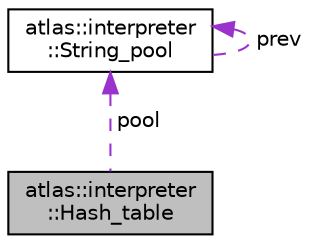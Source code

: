 digraph "atlas::interpreter::Hash_table"
{
  edge [fontname="Helvetica",fontsize="10",labelfontname="Helvetica",labelfontsize="10"];
  node [fontname="Helvetica",fontsize="10",shape=record];
  Node1 [label="atlas::interpreter\l::Hash_table",height=0.2,width=0.4,color="black", fillcolor="grey75", style="filled", fontcolor="black"];
  Node2 -> Node1 [dir="back",color="darkorchid3",fontsize="10",style="dashed",label=" pool" ,fontname="Helvetica"];
  Node2 [label="atlas::interpreter\l::String_pool",height=0.2,width=0.4,color="black", fillcolor="white", style="filled",URL="$classatlas_1_1interpreter_1_1String__pool.html"];
  Node2 -> Node2 [dir="back",color="darkorchid3",fontsize="10",style="dashed",label=" prev" ,fontname="Helvetica"];
}
